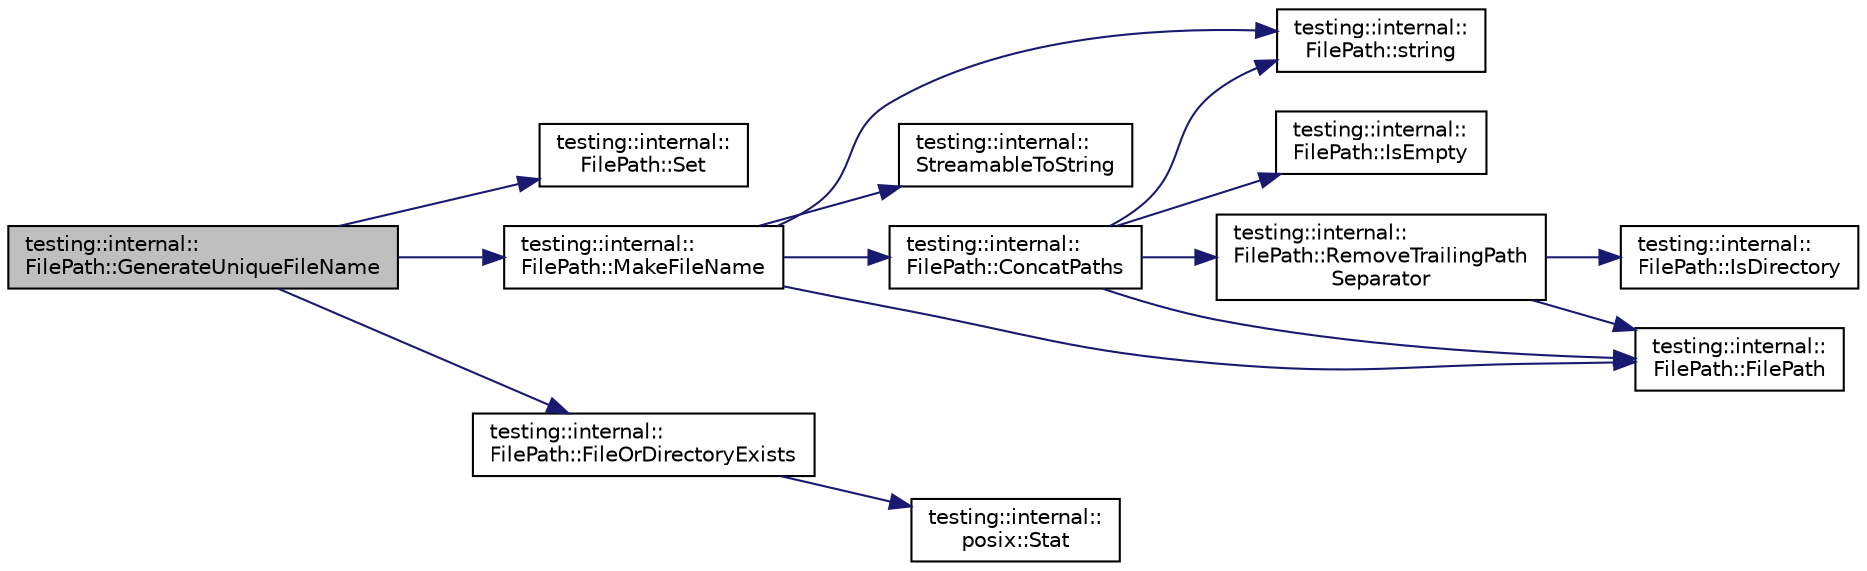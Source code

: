 digraph "testing::internal::FilePath::GenerateUniqueFileName"
{
  edge [fontname="Helvetica",fontsize="10",labelfontname="Helvetica",labelfontsize="10"];
  node [fontname="Helvetica",fontsize="10",shape=record];
  rankdir="LR";
  Node170 [label="testing::internal::\lFilePath::GenerateUniqueFileName",height=0.2,width=0.4,color="black", fillcolor="grey75", style="filled", fontcolor="black"];
  Node170 -> Node171 [color="midnightblue",fontsize="10",style="solid",fontname="Helvetica"];
  Node171 [label="testing::internal::\lFilePath::Set",height=0.2,width=0.4,color="black", fillcolor="white", style="filled",URL="$de/d14/classtesting_1_1internal_1_1_file_path.html#a15a42de7518e89254e0640dd9317d5f7"];
  Node170 -> Node172 [color="midnightblue",fontsize="10",style="solid",fontname="Helvetica"];
  Node172 [label="testing::internal::\lFilePath::MakeFileName",height=0.2,width=0.4,color="black", fillcolor="white", style="filled",URL="$de/d14/classtesting_1_1internal_1_1_file_path.html#aa8c102da670261eb4fa8e2f2481df139"];
  Node172 -> Node173 [color="midnightblue",fontsize="10",style="solid",fontname="Helvetica"];
  Node173 [label="testing::internal::\lFilePath::string",height=0.2,width=0.4,color="black", fillcolor="white", style="filled",URL="$de/d14/classtesting_1_1internal_1_1_file_path.html#ab1d58734f2e179264eb6353fea57361d"];
  Node172 -> Node174 [color="midnightblue",fontsize="10",style="solid",fontname="Helvetica"];
  Node174 [label="testing::internal::\lStreamableToString",height=0.2,width=0.4,color="black", fillcolor="white", style="filled",URL="$d0/da7/namespacetesting_1_1internal.html#aad4beed95d0846e6ffc5da0978ef3bb9"];
  Node172 -> Node175 [color="midnightblue",fontsize="10",style="solid",fontname="Helvetica"];
  Node175 [label="testing::internal::\lFilePath::ConcatPaths",height=0.2,width=0.4,color="black", fillcolor="white", style="filled",URL="$de/d14/classtesting_1_1internal_1_1_file_path.html#ac9d57987f60ac43f0c57b89e333e531e"];
  Node175 -> Node176 [color="midnightblue",fontsize="10",style="solid",fontname="Helvetica"];
  Node176 [label="testing::internal::\lFilePath::IsEmpty",height=0.2,width=0.4,color="black", fillcolor="white", style="filled",URL="$de/d14/classtesting_1_1internal_1_1_file_path.html#a2c165c5510e8705ade547849a9234a6e"];
  Node175 -> Node177 [color="midnightblue",fontsize="10",style="solid",fontname="Helvetica"];
  Node177 [label="testing::internal::\lFilePath::RemoveTrailingPath\lSeparator",height=0.2,width=0.4,color="black", fillcolor="white", style="filled",URL="$de/d14/classtesting_1_1internal_1_1_file_path.html#ab47ada111cc940cf2359f6533bada6ca"];
  Node177 -> Node178 [color="midnightblue",fontsize="10",style="solid",fontname="Helvetica"];
  Node178 [label="testing::internal::\lFilePath::IsDirectory",height=0.2,width=0.4,color="black", fillcolor="white", style="filled",URL="$de/d14/classtesting_1_1internal_1_1_file_path.html#a73fc042ad65e85bbecb956eb4603a6f2"];
  Node177 -> Node179 [color="midnightblue",fontsize="10",style="solid",fontname="Helvetica"];
  Node179 [label="testing::internal::\lFilePath::FilePath",height=0.2,width=0.4,color="black", fillcolor="white", style="filled",URL="$de/d14/classtesting_1_1internal_1_1_file_path.html#a3504a51accbca78a52fe586133ea5499"];
  Node175 -> Node179 [color="midnightblue",fontsize="10",style="solid",fontname="Helvetica"];
  Node175 -> Node173 [color="midnightblue",fontsize="10",style="solid",fontname="Helvetica"];
  Node172 -> Node179 [color="midnightblue",fontsize="10",style="solid",fontname="Helvetica"];
  Node170 -> Node180 [color="midnightblue",fontsize="10",style="solid",fontname="Helvetica"];
  Node180 [label="testing::internal::\lFilePath::FileOrDirectoryExists",height=0.2,width=0.4,color="black", fillcolor="white", style="filled",URL="$de/d14/classtesting_1_1internal_1_1_file_path.html#a105bd8fc3adff8fcb4a593532842fb68"];
  Node180 -> Node181 [color="midnightblue",fontsize="10",style="solid",fontname="Helvetica"];
  Node181 [label="testing::internal::\lposix::Stat",height=0.2,width=0.4,color="black", fillcolor="white", style="filled",URL="$d0/d81/namespacetesting_1_1internal_1_1posix.html#a2b87b7ff647a128614daf50667eb9304"];
}
